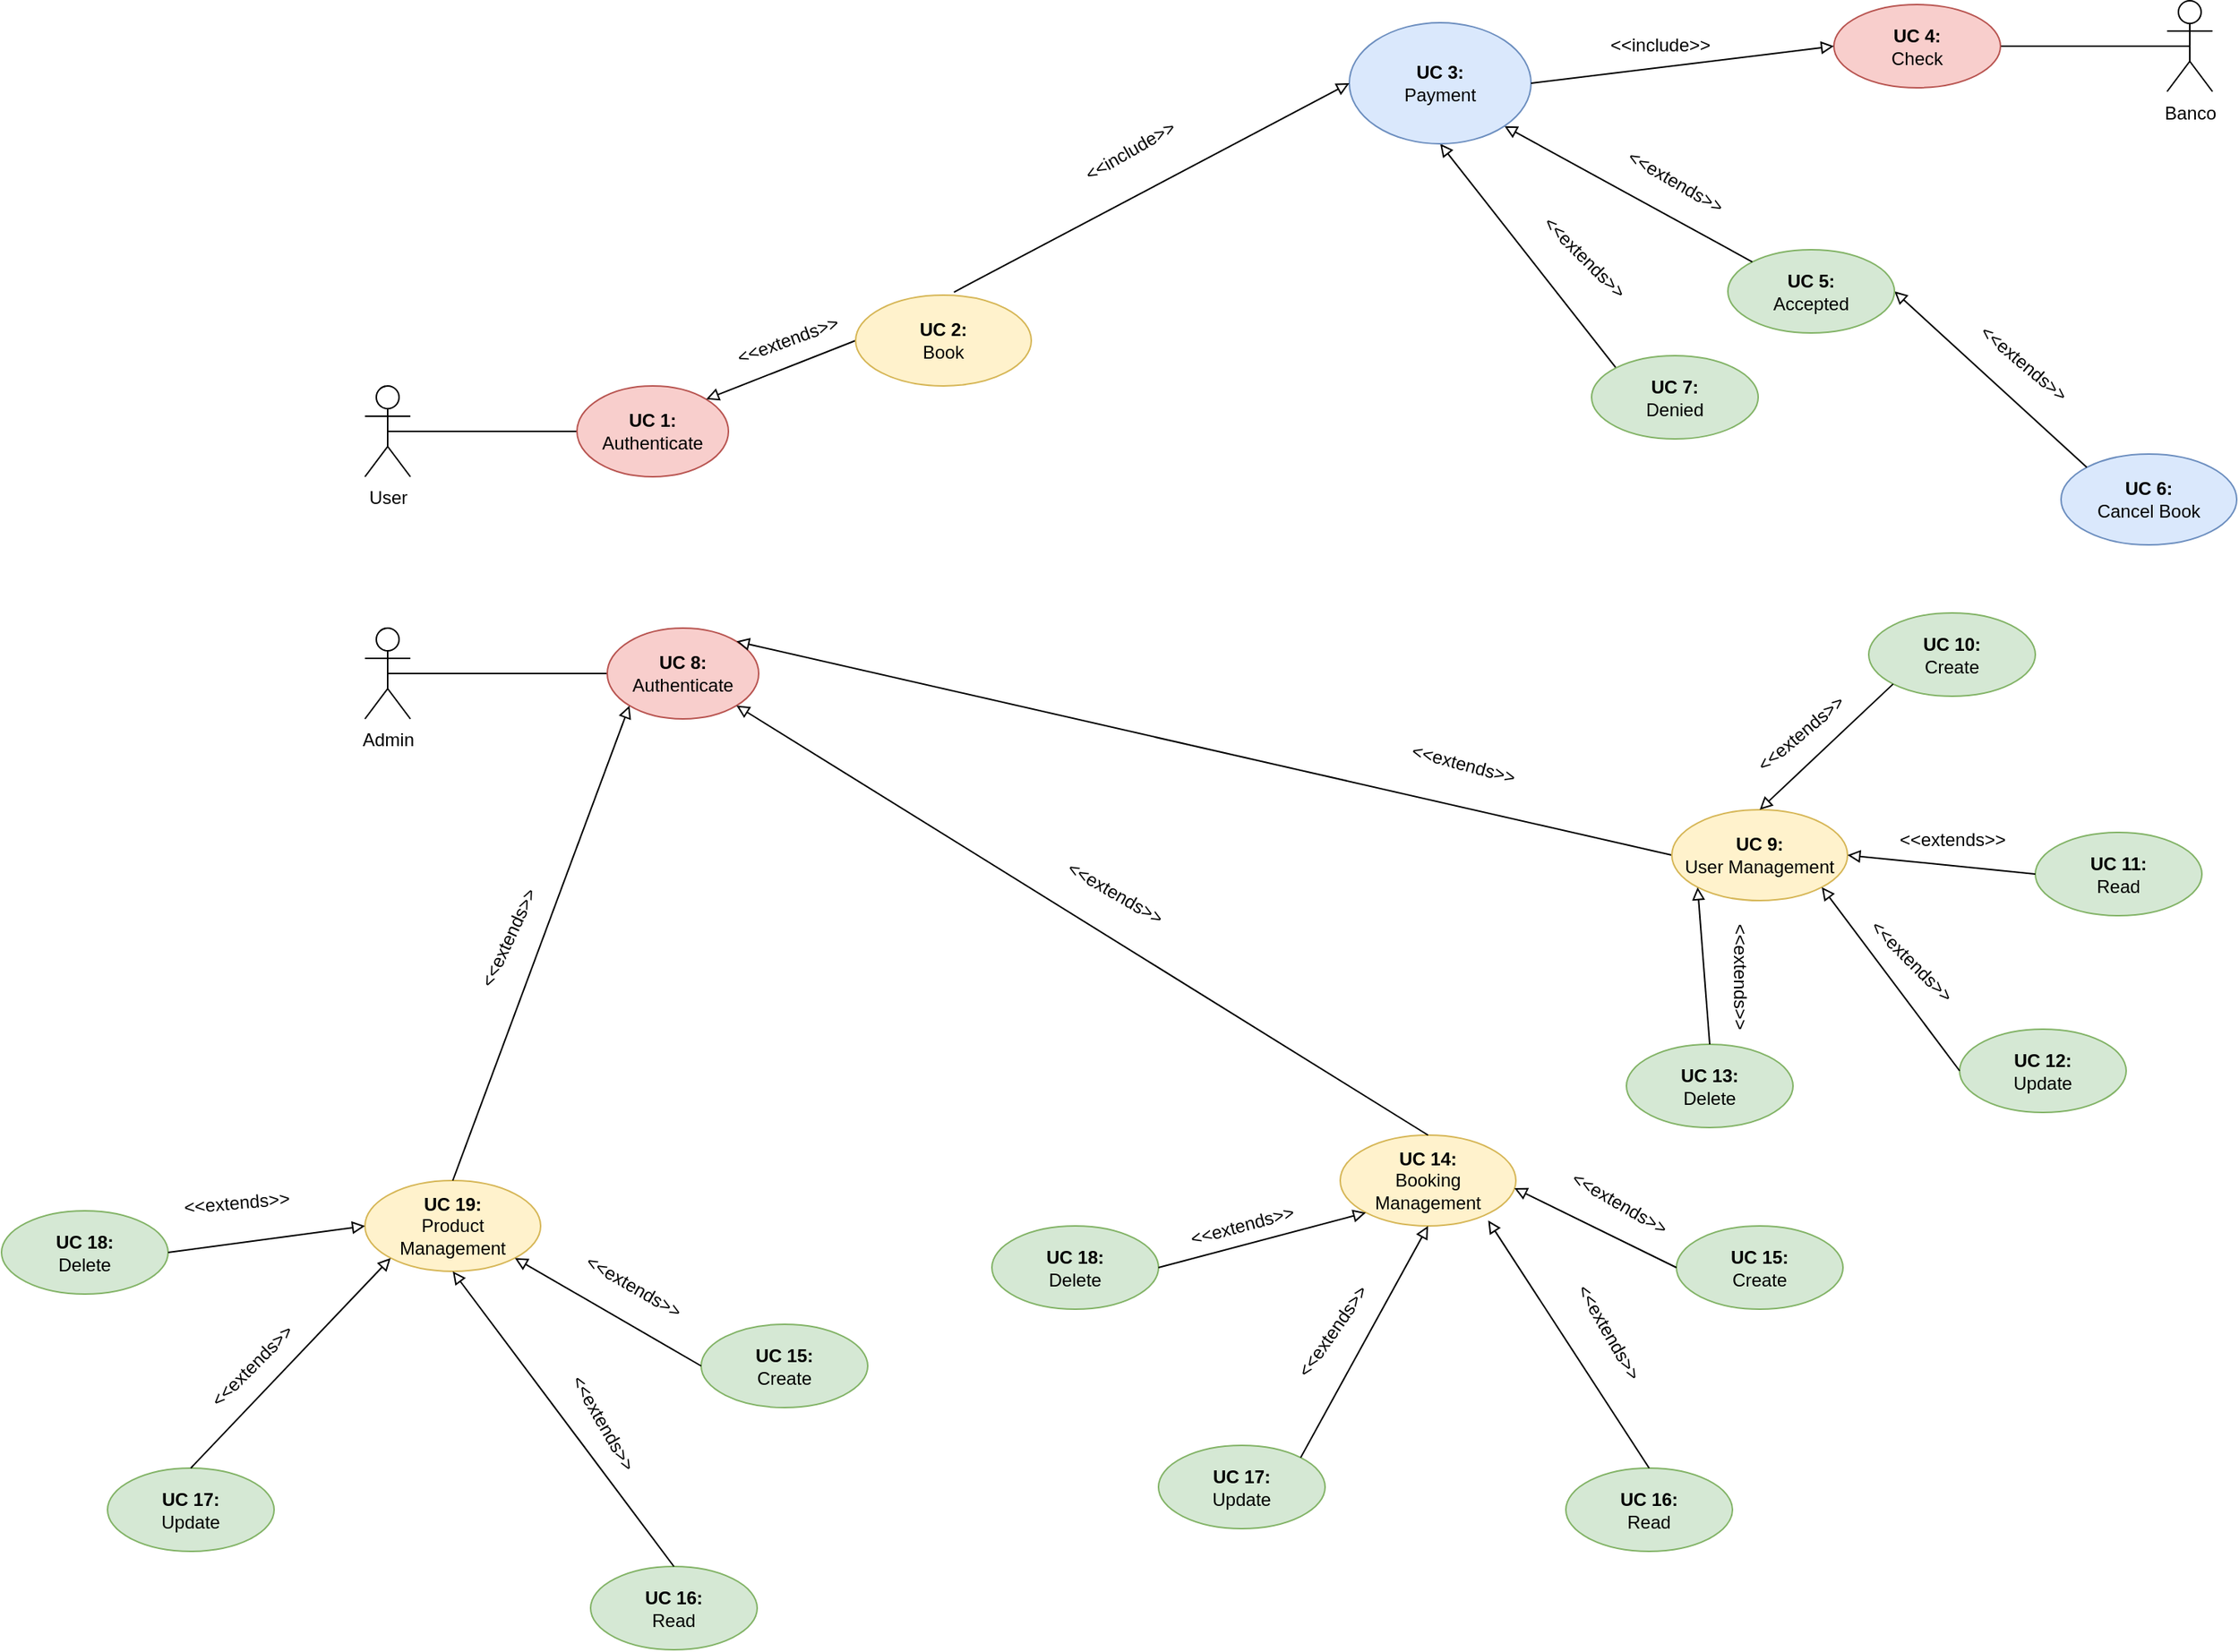 <mxfile version="24.0.1" type="device">
  <diagram name="Página-1" id="jz5gNubXt113_IH8z10D">
    <mxGraphModel dx="3033" dy="2349" grid="1" gridSize="10" guides="1" tooltips="1" connect="1" arrows="1" fold="1" page="1" pageScale="1" pageWidth="827" pageHeight="1169" math="0" shadow="0">
      <root>
        <mxCell id="0" />
        <mxCell id="1" parent="0" />
        <mxCell id="4EMU74MTj3nFoCHXgDLq-9" style="edgeStyle=orthogonalEdgeStyle;rounded=0;orthogonalLoop=1;jettySize=auto;html=1;exitX=0.5;exitY=0.5;exitDx=0;exitDy=0;exitPerimeter=0;endArrow=none;endFill=0;" edge="1" parent="1" source="4EMU74MTj3nFoCHXgDLq-1" target="4EMU74MTj3nFoCHXgDLq-8">
          <mxGeometry relative="1" as="geometry" />
        </mxCell>
        <mxCell id="4EMU74MTj3nFoCHXgDLq-1" value="User" style="shape=umlActor;verticalLabelPosition=bottom;verticalAlign=top;html=1;outlineConnect=0;" vertex="1" parent="1">
          <mxGeometry x="90" y="140" width="30" height="60" as="geometry" />
        </mxCell>
        <mxCell id="4EMU74MTj3nFoCHXgDLq-10" style="edgeStyle=orthogonalEdgeStyle;rounded=0;orthogonalLoop=1;jettySize=auto;html=1;exitX=0.5;exitY=0.5;exitDx=0;exitDy=0;exitPerimeter=0;entryX=0;entryY=0.5;entryDx=0;entryDy=0;endArrow=none;endFill=0;" edge="1" parent="1" source="4EMU74MTj3nFoCHXgDLq-4" target="4EMU74MTj3nFoCHXgDLq-11">
          <mxGeometry relative="1" as="geometry">
            <mxPoint x="240" y="330" as="targetPoint" />
          </mxGeometry>
        </mxCell>
        <mxCell id="4EMU74MTj3nFoCHXgDLq-4" value="Admin" style="shape=umlActor;verticalLabelPosition=bottom;verticalAlign=top;html=1;outlineConnect=0;" vertex="1" parent="1">
          <mxGeometry x="90" y="300" width="30" height="60" as="geometry" />
        </mxCell>
        <mxCell id="4EMU74MTj3nFoCHXgDLq-8" value="&lt;b&gt;UC 1:&lt;/b&gt;&lt;br&gt;Authenticate" style="ellipse;whiteSpace=wrap;html=1;fillColor=#f8cecc;strokeColor=#b85450;" vertex="1" parent="1">
          <mxGeometry x="230" y="140" width="100" height="60" as="geometry" />
        </mxCell>
        <mxCell id="4EMU74MTj3nFoCHXgDLq-11" value="&lt;b&gt;UC 8:&lt;/b&gt;&lt;br&gt;Authenticate" style="ellipse;whiteSpace=wrap;html=1;fillColor=#f8cecc;strokeColor=#b85450;" vertex="1" parent="1">
          <mxGeometry x="250" y="300" width="100" height="60" as="geometry" />
        </mxCell>
        <mxCell id="4EMU74MTj3nFoCHXgDLq-13" value="" style="endArrow=block;html=1;rounded=0;entryX=1;entryY=0;entryDx=0;entryDy=0;endFill=0;exitX=0;exitY=0.5;exitDx=0;exitDy=0;" edge="1" parent="1" source="4EMU74MTj3nFoCHXgDLq-15" target="4EMU74MTj3nFoCHXgDLq-8">
          <mxGeometry width="50" height="50" relative="1" as="geometry">
            <mxPoint x="400" y="120" as="sourcePoint" />
            <mxPoint x="610" y="60" as="targetPoint" />
          </mxGeometry>
        </mxCell>
        <mxCell id="4EMU74MTj3nFoCHXgDLq-14" value="&amp;lt;&amp;lt;extends&amp;gt;&amp;gt;" style="text;html=1;align=center;verticalAlign=middle;resizable=0;points=[];autosize=1;strokeColor=none;fillColor=none;rotation=-20;" vertex="1" parent="1">
          <mxGeometry x="324" y="95" width="90" height="30" as="geometry" />
        </mxCell>
        <mxCell id="4EMU74MTj3nFoCHXgDLq-15" value="&lt;b&gt;UC 2:&lt;/b&gt;&lt;br&gt;Book" style="ellipse;whiteSpace=wrap;html=1;fillColor=#fff2cc;strokeColor=#d6b656;" vertex="1" parent="1">
          <mxGeometry x="414" y="80" width="116" height="60" as="geometry" />
        </mxCell>
        <mxCell id="4EMU74MTj3nFoCHXgDLq-20" value="&lt;b&gt;UC 6:&lt;/b&gt;&lt;br&gt;Cancel Book" style="ellipse;whiteSpace=wrap;html=1;fillColor=#dae8fc;strokeColor=#6c8ebf;" vertex="1" parent="1">
          <mxGeometry x="1210" y="185" width="116" height="60" as="geometry" />
        </mxCell>
        <mxCell id="4EMU74MTj3nFoCHXgDLq-21" value="" style="endArrow=block;html=1;rounded=0;entryX=1;entryY=0.5;entryDx=0;entryDy=0;endFill=0;exitX=0;exitY=0;exitDx=0;exitDy=0;" edge="1" parent="1" source="4EMU74MTj3nFoCHXgDLq-20" target="4EMU74MTj3nFoCHXgDLq-23">
          <mxGeometry width="50" height="50" relative="1" as="geometry">
            <mxPoint x="949" y="161" as="sourcePoint" />
            <mxPoint x="769.012" y="131.213" as="targetPoint" />
          </mxGeometry>
        </mxCell>
        <mxCell id="4EMU74MTj3nFoCHXgDLq-23" value="&lt;b&gt;UC 5:&lt;/b&gt;&lt;br&gt;Accepted" style="ellipse;whiteSpace=wrap;html=1;fillColor=#d5e8d4;strokeColor=#82b366;" vertex="1" parent="1">
          <mxGeometry x="990" y="50" width="110" height="55" as="geometry" />
        </mxCell>
        <mxCell id="4EMU74MTj3nFoCHXgDLq-24" value="" style="endArrow=block;html=1;rounded=0;endFill=0;exitX=0;exitY=0;exitDx=0;exitDy=0;entryX=1;entryY=1;entryDx=0;entryDy=0;" edge="1" parent="1" source="4EMU74MTj3nFoCHXgDLq-23" target="4EMU74MTj3nFoCHXgDLq-58">
          <mxGeometry width="50" height="50" relative="1" as="geometry">
            <mxPoint x="640" y="80" as="sourcePoint" />
            <mxPoint x="590" y="90" as="targetPoint" />
          </mxGeometry>
        </mxCell>
        <mxCell id="4EMU74MTj3nFoCHXgDLq-25" value="" style="endArrow=block;html=1;rounded=0;entryX=0.5;entryY=1;entryDx=0;entryDy=0;endFill=0;exitX=0;exitY=0;exitDx=0;exitDy=0;" edge="1" parent="1" source="4EMU74MTj3nFoCHXgDLq-26" target="4EMU74MTj3nFoCHXgDLq-58">
          <mxGeometry width="50" height="50" relative="1" as="geometry">
            <mxPoint x="640" y="160" as="sourcePoint" />
            <mxPoint x="611" y="239" as="targetPoint" />
          </mxGeometry>
        </mxCell>
        <mxCell id="4EMU74MTj3nFoCHXgDLq-26" value="&lt;b&gt;UC 7:&lt;/b&gt;&lt;br&gt;Denied" style="ellipse;whiteSpace=wrap;html=1;fillColor=#d5e8d4;strokeColor=#82b366;" vertex="1" parent="1">
          <mxGeometry x="900" y="120" width="110" height="55" as="geometry" />
        </mxCell>
        <mxCell id="4EMU74MTj3nFoCHXgDLq-29" value="&amp;lt;&amp;lt;extends&amp;gt;&amp;gt;" style="text;html=1;align=center;verticalAlign=middle;resizable=0;points=[];autosize=1;strokeColor=none;fillColor=none;rotation=45;" vertex="1" parent="1">
          <mxGeometry x="850" y="40" width="90" height="30" as="geometry" />
        </mxCell>
        <mxCell id="4EMU74MTj3nFoCHXgDLq-32" value="&amp;lt;&amp;lt;extends&amp;gt;&amp;gt;" style="text;html=1;align=center;verticalAlign=middle;resizable=0;points=[];autosize=1;strokeColor=none;fillColor=none;rotation=30;" vertex="1" parent="1">
          <mxGeometry x="910" y="-10" width="90" height="30" as="geometry" />
        </mxCell>
        <mxCell id="4EMU74MTj3nFoCHXgDLq-33" value="" style="endArrow=block;html=1;rounded=0;entryX=1;entryY=0;entryDx=0;entryDy=0;exitX=0;exitY=0.5;exitDx=0;exitDy=0;endFill=0;" edge="1" parent="1" source="4EMU74MTj3nFoCHXgDLq-34" target="4EMU74MTj3nFoCHXgDLq-11">
          <mxGeometry width="50" height="50" relative="1" as="geometry">
            <mxPoint x="440" y="330" as="sourcePoint" />
            <mxPoint x="440" y="380" as="targetPoint" />
          </mxGeometry>
        </mxCell>
        <mxCell id="4EMU74MTj3nFoCHXgDLq-34" value="&lt;b&gt;UC 9:&lt;/b&gt;&lt;br&gt;User Management" style="ellipse;whiteSpace=wrap;html=1;fillColor=#fff2cc;strokeColor=#d6b656;" vertex="1" parent="1">
          <mxGeometry x="953" y="420" width="116" height="60" as="geometry" />
        </mxCell>
        <mxCell id="4EMU74MTj3nFoCHXgDLq-35" value="&lt;b&gt;UC 14:&lt;/b&gt;&lt;br&gt;Booking Management" style="ellipse;whiteSpace=wrap;html=1;fillColor=#fff2cc;strokeColor=#d6b656;" vertex="1" parent="1">
          <mxGeometry x="734" y="635" width="116" height="60" as="geometry" />
        </mxCell>
        <mxCell id="4EMU74MTj3nFoCHXgDLq-36" value="" style="endArrow=block;html=1;rounded=0;entryX=1;entryY=1;entryDx=0;entryDy=0;exitX=0.5;exitY=0;exitDx=0;exitDy=0;endFill=0;" edge="1" parent="1" source="4EMU74MTj3nFoCHXgDLq-35" target="4EMU74MTj3nFoCHXgDLq-11">
          <mxGeometry width="50" height="50" relative="1" as="geometry">
            <mxPoint x="415" y="410" as="sourcePoint" />
            <mxPoint x="330" y="449" as="targetPoint" />
          </mxGeometry>
        </mxCell>
        <mxCell id="4EMU74MTj3nFoCHXgDLq-37" value="&lt;div&gt;&lt;b&gt;UC 11:&lt;/b&gt;&lt;/div&gt;&lt;div&gt;Read&lt;br&gt;&lt;/div&gt;" style="ellipse;whiteSpace=wrap;html=1;fillColor=#d5e8d4;strokeColor=#82b366;" vertex="1" parent="1">
          <mxGeometry x="1193" y="435" width="110" height="55" as="geometry" />
        </mxCell>
        <mxCell id="4EMU74MTj3nFoCHXgDLq-38" value="&lt;b&gt;UC 10:&lt;/b&gt;&lt;br&gt;Create" style="ellipse;whiteSpace=wrap;html=1;fillColor=#d5e8d4;strokeColor=#82b366;" vertex="1" parent="1">
          <mxGeometry x="1083" y="290" width="110" height="55" as="geometry" />
        </mxCell>
        <mxCell id="4EMU74MTj3nFoCHXgDLq-39" value="&lt;div&gt;&lt;b&gt;UC 12:&lt;/b&gt;&lt;/div&gt;&lt;div&gt;Update&lt;br&gt;&lt;/div&gt;" style="ellipse;whiteSpace=wrap;html=1;fillColor=#d5e8d4;strokeColor=#82b366;" vertex="1" parent="1">
          <mxGeometry x="1143" y="565" width="110" height="55" as="geometry" />
        </mxCell>
        <mxCell id="4EMU74MTj3nFoCHXgDLq-40" value="&lt;div&gt;&lt;b&gt;UC 13:&lt;/b&gt;&lt;/div&gt;&lt;div&gt;Delete&lt;br&gt;&lt;/div&gt;" style="ellipse;whiteSpace=wrap;html=1;fillColor=#d5e8d4;strokeColor=#82b366;" vertex="1" parent="1">
          <mxGeometry x="923" y="575" width="110" height="55" as="geometry" />
        </mxCell>
        <mxCell id="4EMU74MTj3nFoCHXgDLq-41" value="&lt;div&gt;&lt;b&gt;UC 18:&lt;/b&gt;&lt;/div&gt;&lt;div&gt;Delete&lt;br&gt;&lt;/div&gt;" style="ellipse;whiteSpace=wrap;html=1;fillColor=#d5e8d4;strokeColor=#82b366;" vertex="1" parent="1">
          <mxGeometry x="504" y="695" width="110" height="55" as="geometry" />
        </mxCell>
        <mxCell id="4EMU74MTj3nFoCHXgDLq-42" value="&lt;div&gt;&lt;b&gt;UC 17:&lt;/b&gt;&lt;/div&gt;&lt;div&gt;Update&lt;br&gt;&lt;/div&gt;" style="ellipse;whiteSpace=wrap;html=1;fillColor=#d5e8d4;strokeColor=#82b366;" vertex="1" parent="1">
          <mxGeometry x="614" y="840" width="110" height="55" as="geometry" />
        </mxCell>
        <mxCell id="4EMU74MTj3nFoCHXgDLq-43" value="&lt;div&gt;&lt;b&gt;UC 16:&lt;/b&gt;&lt;/div&gt;&lt;div&gt;Read&lt;br&gt;&lt;/div&gt;" style="ellipse;whiteSpace=wrap;html=1;fillColor=#d5e8d4;strokeColor=#82b366;" vertex="1" parent="1">
          <mxGeometry x="883" y="855" width="110" height="55" as="geometry" />
        </mxCell>
        <mxCell id="4EMU74MTj3nFoCHXgDLq-44" value="&lt;b&gt;UC 15:&lt;/b&gt;&lt;br&gt;Create" style="ellipse;whiteSpace=wrap;html=1;fillColor=#d5e8d4;strokeColor=#82b366;" vertex="1" parent="1">
          <mxGeometry x="956" y="695" width="110" height="55" as="geometry" />
        </mxCell>
        <mxCell id="4EMU74MTj3nFoCHXgDLq-45" value="" style="endArrow=block;html=1;rounded=0;entryX=0.5;entryY=0;entryDx=0;entryDy=0;endFill=0;exitX=0;exitY=1;exitDx=0;exitDy=0;" edge="1" parent="1" source="4EMU74MTj3nFoCHXgDLq-38" target="4EMU74MTj3nFoCHXgDLq-34">
          <mxGeometry width="50" height="50" relative="1" as="geometry">
            <mxPoint x="1021.5" y="386" as="sourcePoint" />
            <mxPoint x="914.5" y="255" as="targetPoint" />
          </mxGeometry>
        </mxCell>
        <mxCell id="4EMU74MTj3nFoCHXgDLq-46" value="&amp;lt;&amp;lt;extends&amp;gt;&amp;gt;" style="text;html=1;align=center;verticalAlign=middle;resizable=0;points=[];autosize=1;strokeColor=none;fillColor=none;rotation=-40;" vertex="1" parent="1">
          <mxGeometry x="993" y="355" width="90" height="30" as="geometry" />
        </mxCell>
        <mxCell id="4EMU74MTj3nFoCHXgDLq-47" value="&amp;lt;&amp;lt;extends&amp;gt;&amp;gt;" style="text;html=1;align=center;verticalAlign=middle;resizable=0;points=[];autosize=1;strokeColor=none;fillColor=none;rotation=15;" vertex="1" parent="1">
          <mxGeometry x="770" y="375" width="90" height="30" as="geometry" />
        </mxCell>
        <mxCell id="4EMU74MTj3nFoCHXgDLq-48" value="&amp;lt;&amp;lt;extends&amp;gt;&amp;gt;" style="text;html=1;align=center;verticalAlign=middle;resizable=0;points=[];autosize=1;strokeColor=none;fillColor=none;rotation=30;" vertex="1" parent="1">
          <mxGeometry x="540" y="460" width="90" height="30" as="geometry" />
        </mxCell>
        <mxCell id="4EMU74MTj3nFoCHXgDLq-50" value="" style="endArrow=block;html=1;rounded=0;entryX=1;entryY=0.5;entryDx=0;entryDy=0;endFill=0;exitX=0;exitY=0.5;exitDx=0;exitDy=0;" edge="1" parent="1" source="4EMU74MTj3nFoCHXgDLq-37" target="4EMU74MTj3nFoCHXgDLq-34">
          <mxGeometry width="50" height="50" relative="1" as="geometry">
            <mxPoint x="1201" y="397" as="sourcePoint" />
            <mxPoint x="1113" y="480" as="targetPoint" />
          </mxGeometry>
        </mxCell>
        <mxCell id="4EMU74MTj3nFoCHXgDLq-51" value="" style="endArrow=block;html=1;rounded=0;entryX=1;entryY=1;entryDx=0;entryDy=0;endFill=0;exitX=0;exitY=0.5;exitDx=0;exitDy=0;" edge="1" parent="1" source="4EMU74MTj3nFoCHXgDLq-39" target="4EMU74MTj3nFoCHXgDLq-34">
          <mxGeometry width="50" height="50" relative="1" as="geometry">
            <mxPoint x="1131" y="490" as="sourcePoint" />
            <mxPoint x="1043" y="573" as="targetPoint" />
          </mxGeometry>
        </mxCell>
        <mxCell id="4EMU74MTj3nFoCHXgDLq-56" style="edgeStyle=orthogonalEdgeStyle;rounded=0;orthogonalLoop=1;jettySize=auto;html=1;exitX=0.5;exitY=0.5;exitDx=0;exitDy=0;exitPerimeter=0;entryX=1;entryY=0.5;entryDx=0;entryDy=0;endArrow=none;endFill=0;" edge="1" parent="1" source="4EMU74MTj3nFoCHXgDLq-52" target="4EMU74MTj3nFoCHXgDLq-55">
          <mxGeometry relative="1" as="geometry" />
        </mxCell>
        <mxCell id="4EMU74MTj3nFoCHXgDLq-52" value="Banco" style="shape=umlActor;verticalLabelPosition=bottom;verticalAlign=top;html=1;outlineConnect=0;" vertex="1" parent="1">
          <mxGeometry x="1280" y="-114.5" width="30" height="60" as="geometry" />
        </mxCell>
        <mxCell id="4EMU74MTj3nFoCHXgDLq-53" value="&amp;lt;&amp;lt;extends&amp;gt;&amp;gt;" style="text;html=1;align=center;verticalAlign=middle;resizable=0;points=[];autosize=1;strokeColor=none;fillColor=none;rotation=0;" vertex="1" parent="1">
          <mxGeometry x="1093" y="425" width="90" height="30" as="geometry" />
        </mxCell>
        <mxCell id="4EMU74MTj3nFoCHXgDLq-54" value="&amp;lt;&amp;lt;extends&amp;gt;&amp;gt;" style="text;html=1;align=center;verticalAlign=middle;resizable=0;points=[];autosize=1;strokeColor=none;fillColor=none;rotation=45;" vertex="1" parent="1">
          <mxGeometry x="1066" y="505" width="90" height="30" as="geometry" />
        </mxCell>
        <mxCell id="4EMU74MTj3nFoCHXgDLq-55" value="&lt;b&gt;UC 4:&lt;/b&gt;&lt;br&gt;Check" style="ellipse;whiteSpace=wrap;html=1;fillColor=#f8cecc;strokeColor=#b85450;" vertex="1" parent="1">
          <mxGeometry x="1060" y="-112" width="110" height="55" as="geometry" />
        </mxCell>
        <mxCell id="4EMU74MTj3nFoCHXgDLq-58" value="&lt;b&gt;UC 3:&lt;/b&gt;&lt;br&gt;Payment" style="ellipse;whiteSpace=wrap;html=1;fillColor=#dae8fc;strokeColor=#6c8ebf;" vertex="1" parent="1">
          <mxGeometry x="740" y="-100" width="120" height="80" as="geometry" />
        </mxCell>
        <mxCell id="4EMU74MTj3nFoCHXgDLq-61" value="&amp;lt;&amp;lt;include&amp;gt;&amp;gt;" style="text;html=1;align=center;verticalAlign=middle;resizable=0;points=[];autosize=1;strokeColor=none;fillColor=none;rotation=-30;" vertex="1" parent="1">
          <mxGeometry x="550" y="-30" width="90" height="30" as="geometry" />
        </mxCell>
        <mxCell id="4EMU74MTj3nFoCHXgDLq-62" value="" style="endArrow=block;html=1;rounded=0;exitX=0.56;exitY=-0.033;exitDx=0;exitDy=0;exitPerimeter=0;entryX=0;entryY=0.5;entryDx=0;entryDy=0;endFill=0;" edge="1" parent="1" source="4EMU74MTj3nFoCHXgDLq-15" target="4EMU74MTj3nFoCHXgDLq-58">
          <mxGeometry width="50" height="50" relative="1" as="geometry">
            <mxPoint x="480" y="50" as="sourcePoint" />
            <mxPoint x="530" as="targetPoint" />
          </mxGeometry>
        </mxCell>
        <mxCell id="4EMU74MTj3nFoCHXgDLq-64" value="" style="endArrow=block;html=1;rounded=0;exitX=1;exitY=0.5;exitDx=0;exitDy=0;entryX=0;entryY=0.5;entryDx=0;entryDy=0;endFill=0;" edge="1" parent="1" source="4EMU74MTj3nFoCHXgDLq-58" target="4EMU74MTj3nFoCHXgDLq-55">
          <mxGeometry width="50" height="50" relative="1" as="geometry">
            <mxPoint x="880" y="-57" as="sourcePoint" />
            <mxPoint x="1141" y="-195" as="targetPoint" />
          </mxGeometry>
        </mxCell>
        <mxCell id="4EMU74MTj3nFoCHXgDLq-65" value="&amp;lt;&amp;lt;include&amp;gt;&amp;gt;" style="text;html=1;align=center;verticalAlign=middle;resizable=0;points=[];autosize=1;strokeColor=none;fillColor=none;rotation=0;" vertex="1" parent="1">
          <mxGeometry x="900" y="-100" width="90" height="30" as="geometry" />
        </mxCell>
        <mxCell id="4EMU74MTj3nFoCHXgDLq-66" value="&amp;lt;&amp;lt;extends&amp;gt;&amp;gt;" style="text;html=1;align=center;verticalAlign=middle;resizable=0;points=[];autosize=1;strokeColor=none;fillColor=none;rotation=40;" vertex="1" parent="1">
          <mxGeometry x="1140" y="110" width="90" height="30" as="geometry" />
        </mxCell>
        <mxCell id="4EMU74MTj3nFoCHXgDLq-67" value="" style="endArrow=block;html=1;rounded=0;entryX=0;entryY=1;entryDx=0;entryDy=0;endFill=0;exitX=0.5;exitY=0;exitDx=0;exitDy=0;" edge="1" parent="1" source="4EMU74MTj3nFoCHXgDLq-40" target="4EMU74MTj3nFoCHXgDLq-34">
          <mxGeometry width="50" height="50" relative="1" as="geometry">
            <mxPoint x="923" y="630" as="sourcePoint" />
            <mxPoint x="832" y="508" as="targetPoint" />
          </mxGeometry>
        </mxCell>
        <mxCell id="4EMU74MTj3nFoCHXgDLq-68" value="&amp;lt;&amp;lt;extends&amp;gt;&amp;gt;" style="text;html=1;align=center;verticalAlign=middle;resizable=0;points=[];autosize=1;strokeColor=none;fillColor=none;rotation=90;" vertex="1" parent="1">
          <mxGeometry x="953" y="515" width="90" height="30" as="geometry" />
        </mxCell>
        <mxCell id="4EMU74MTj3nFoCHXgDLq-69" value="" style="endArrow=block;html=1;rounded=0;entryX=1;entryY=0.5;entryDx=0;entryDy=0;endFill=0;exitX=0;exitY=0.5;exitDx=0;exitDy=0;" edge="1" parent="1" source="4EMU74MTj3nFoCHXgDLq-44">
          <mxGeometry width="50" height="50" relative="1" as="geometry">
            <mxPoint x="942" y="719" as="sourcePoint" />
            <mxPoint x="849.0" y="670" as="targetPoint" />
          </mxGeometry>
        </mxCell>
        <mxCell id="4EMU74MTj3nFoCHXgDLq-70" value="" style="endArrow=block;html=1;rounded=0;entryX=1;entryY=1;entryDx=0;entryDy=0;endFill=0;exitX=0.5;exitY=0;exitDx=0;exitDy=0;" edge="1" parent="1" source="4EMU74MTj3nFoCHXgDLq-43">
          <mxGeometry width="50" height="50" relative="1" as="geometry">
            <mxPoint x="891" y="869" as="sourcePoint" />
            <mxPoint x="831.706" y="691.371" as="targetPoint" />
          </mxGeometry>
        </mxCell>
        <mxCell id="4EMU74MTj3nFoCHXgDLq-71" value="" style="endArrow=block;html=1;rounded=0;entryX=0.5;entryY=1;entryDx=0;entryDy=0;endFill=0;exitX=1;exitY=0;exitDx=0;exitDy=0;" edge="1" parent="1" source="4EMU74MTj3nFoCHXgDLq-42" target="4EMU74MTj3nFoCHXgDLq-35">
          <mxGeometry width="50" height="50" relative="1" as="geometry">
            <mxPoint x="742" y="849" as="sourcePoint" />
            <mxPoint x="734" y="745" as="targetPoint" />
          </mxGeometry>
        </mxCell>
        <mxCell id="4EMU74MTj3nFoCHXgDLq-72" value="" style="endArrow=block;html=1;rounded=0;entryX=0;entryY=1;entryDx=0;entryDy=0;endFill=0;exitX=1;exitY=0.5;exitDx=0;exitDy=0;" edge="1" parent="1" source="4EMU74MTj3nFoCHXgDLq-41" target="4EMU74MTj3nFoCHXgDLq-35">
          <mxGeometry width="50" height="50" relative="1" as="geometry">
            <mxPoint x="614" y="664" as="sourcePoint" />
            <mxPoint x="606" y="560" as="targetPoint" />
          </mxGeometry>
        </mxCell>
        <mxCell id="4EMU74MTj3nFoCHXgDLq-73" value="&amp;lt;&amp;lt;extends&amp;gt;&amp;gt;" style="text;html=1;align=center;verticalAlign=middle;resizable=0;points=[];autosize=1;strokeColor=none;fillColor=none;rotation=30;" vertex="1" parent="1">
          <mxGeometry x="873" y="665" width="90" height="30" as="geometry" />
        </mxCell>
        <mxCell id="4EMU74MTj3nFoCHXgDLq-74" value="&amp;lt;&amp;lt;extends&amp;gt;&amp;gt;" style="text;html=1;align=center;verticalAlign=middle;resizable=0;points=[];autosize=1;strokeColor=none;fillColor=none;rotation=60;" vertex="1" parent="1">
          <mxGeometry x="866" y="750" width="90" height="30" as="geometry" />
        </mxCell>
        <mxCell id="4EMU74MTj3nFoCHXgDLq-75" value="&amp;lt;&amp;lt;extends&amp;gt;&amp;gt;" style="text;html=1;align=center;verticalAlign=middle;resizable=0;points=[];autosize=1;strokeColor=none;fillColor=none;rotation=-55;" vertex="1" parent="1">
          <mxGeometry x="684" y="750" width="90" height="30" as="geometry" />
        </mxCell>
        <mxCell id="4EMU74MTj3nFoCHXgDLq-76" value="&amp;lt;&amp;lt;extends&amp;gt;&amp;gt;" style="text;html=1;align=center;verticalAlign=middle;resizable=0;points=[];autosize=1;strokeColor=none;fillColor=none;rotation=-15;" vertex="1" parent="1">
          <mxGeometry x="624" y="680" width="90" height="30" as="geometry" />
        </mxCell>
        <mxCell id="4EMU74MTj3nFoCHXgDLq-77" value="&lt;b&gt;UC 19:&lt;/b&gt;&lt;br&gt;Product Management" style="ellipse;whiteSpace=wrap;html=1;fillColor=#fff2cc;strokeColor=#d6b656;" vertex="1" parent="1">
          <mxGeometry x="90" y="665" width="116" height="60" as="geometry" />
        </mxCell>
        <mxCell id="4EMU74MTj3nFoCHXgDLq-78" value="" style="endArrow=block;html=1;rounded=0;entryX=0;entryY=1;entryDx=0;entryDy=0;exitX=0.5;exitY=0;exitDx=0;exitDy=0;endFill=0;" edge="1" parent="1" source="4EMU74MTj3nFoCHXgDLq-77" target="4EMU74MTj3nFoCHXgDLq-11">
          <mxGeometry width="50" height="50" relative="1" as="geometry">
            <mxPoint x="528.5" y="680" as="sourcePoint" />
            <mxPoint x="71.5" y="396" as="targetPoint" />
          </mxGeometry>
        </mxCell>
        <mxCell id="4EMU74MTj3nFoCHXgDLq-79" value="&amp;lt;&amp;lt;extends&amp;gt;&amp;gt;" style="text;html=1;align=center;verticalAlign=middle;resizable=0;points=[];autosize=1;strokeColor=none;fillColor=none;rotation=-65;" vertex="1" parent="1">
          <mxGeometry x="140" y="490" width="90" height="30" as="geometry" />
        </mxCell>
        <mxCell id="4EMU74MTj3nFoCHXgDLq-80" value="&lt;div&gt;&lt;b&gt;UC 18:&lt;/b&gt;&lt;/div&gt;&lt;div&gt;Delete&lt;br&gt;&lt;/div&gt;" style="ellipse;whiteSpace=wrap;html=1;fillColor=#d5e8d4;strokeColor=#82b366;" vertex="1" parent="1">
          <mxGeometry x="-150" y="685" width="110" height="55" as="geometry" />
        </mxCell>
        <mxCell id="4EMU74MTj3nFoCHXgDLq-81" value="&lt;div&gt;&lt;b&gt;UC 17:&lt;/b&gt;&lt;/div&gt;&lt;div&gt;Update&lt;br&gt;&lt;/div&gt;" style="ellipse;whiteSpace=wrap;html=1;fillColor=#d5e8d4;strokeColor=#82b366;" vertex="1" parent="1">
          <mxGeometry x="-80" y="855" width="110" height="55" as="geometry" />
        </mxCell>
        <mxCell id="4EMU74MTj3nFoCHXgDLq-82" value="&lt;div&gt;&lt;b&gt;UC 16:&lt;/b&gt;&lt;/div&gt;&lt;div&gt;Read&lt;br&gt;&lt;/div&gt;" style="ellipse;whiteSpace=wrap;html=1;fillColor=#d5e8d4;strokeColor=#82b366;" vertex="1" parent="1">
          <mxGeometry x="239" y="920" width="110" height="55" as="geometry" />
        </mxCell>
        <mxCell id="4EMU74MTj3nFoCHXgDLq-83" value="&lt;b&gt;UC 15:&lt;/b&gt;&lt;br&gt;Create" style="ellipse;whiteSpace=wrap;html=1;fillColor=#d5e8d4;strokeColor=#82b366;" vertex="1" parent="1">
          <mxGeometry x="312" y="760" width="110" height="55" as="geometry" />
        </mxCell>
        <mxCell id="4EMU74MTj3nFoCHXgDLq-84" value="" style="endArrow=block;html=1;rounded=0;entryX=1;entryY=1;entryDx=0;entryDy=0;endFill=0;exitX=0;exitY=0.5;exitDx=0;exitDy=0;" edge="1" parent="1" source="4EMU74MTj3nFoCHXgDLq-83" target="4EMU74MTj3nFoCHXgDLq-77">
          <mxGeometry width="50" height="50" relative="1" as="geometry">
            <mxPoint x="309" y="770" as="sourcePoint" />
            <mxPoint x="202.0" y="717" as="targetPoint" />
          </mxGeometry>
        </mxCell>
        <mxCell id="4EMU74MTj3nFoCHXgDLq-85" value="" style="endArrow=block;html=1;rounded=0;entryX=0.5;entryY=1;entryDx=0;entryDy=0;endFill=0;exitX=0.5;exitY=0;exitDx=0;exitDy=0;" edge="1" parent="1" source="4EMU74MTj3nFoCHXgDLq-82" target="4EMU74MTj3nFoCHXgDLq-77">
          <mxGeometry width="50" height="50" relative="1" as="geometry">
            <mxPoint x="274" y="915" as="sourcePoint" />
            <mxPoint x="167.706" y="751.371" as="targetPoint" />
          </mxGeometry>
        </mxCell>
        <mxCell id="4EMU74MTj3nFoCHXgDLq-86" value="" style="endArrow=block;html=1;rounded=0;entryX=0;entryY=1;entryDx=0;entryDy=0;endFill=0;exitX=0.5;exitY=0;exitDx=0;exitDy=0;" edge="1" parent="1" source="4EMU74MTj3nFoCHXgDLq-81" target="4EMU74MTj3nFoCHXgDLq-77">
          <mxGeometry width="50" height="50" relative="1" as="geometry">
            <mxPoint x="44" y="908" as="sourcePoint" />
            <mxPoint x="128" y="755" as="targetPoint" />
          </mxGeometry>
        </mxCell>
        <mxCell id="4EMU74MTj3nFoCHXgDLq-87" value="" style="endArrow=block;html=1;rounded=0;entryX=0;entryY=0.5;entryDx=0;entryDy=0;endFill=0;exitX=1;exitY=0.5;exitDx=0;exitDy=0;" edge="1" parent="1" source="4EMU74MTj3nFoCHXgDLq-80" target="4EMU74MTj3nFoCHXgDLq-77">
          <mxGeometry width="50" height="50" relative="1" as="geometry">
            <mxPoint x="-50" y="783" as="sourcePoint" />
            <mxPoint x="87" y="746" as="targetPoint" />
          </mxGeometry>
        </mxCell>
        <mxCell id="4EMU74MTj3nFoCHXgDLq-88" value="&amp;lt;&amp;lt;extends&amp;gt;&amp;gt;" style="text;html=1;align=center;verticalAlign=middle;resizable=0;points=[];autosize=1;strokeColor=none;fillColor=none;rotation=30;" vertex="1" parent="1">
          <mxGeometry x="222" y="720" width="90" height="30" as="geometry" />
        </mxCell>
        <mxCell id="4EMU74MTj3nFoCHXgDLq-89" value="&amp;lt;&amp;lt;extends&amp;gt;&amp;gt;" style="text;html=1;align=center;verticalAlign=middle;resizable=0;points=[];autosize=1;strokeColor=none;fillColor=none;rotation=60;" vertex="1" parent="1">
          <mxGeometry x="202" y="810" width="90" height="30" as="geometry" />
        </mxCell>
        <mxCell id="4EMU74MTj3nFoCHXgDLq-90" value="&amp;lt;&amp;lt;extends&amp;gt;&amp;gt;" style="text;html=1;align=center;verticalAlign=middle;resizable=0;points=[];autosize=1;strokeColor=none;fillColor=none;rotation=-45;" vertex="1" parent="1">
          <mxGeometry x="-30" y="772.5" width="90" height="30" as="geometry" />
        </mxCell>
        <mxCell id="4EMU74MTj3nFoCHXgDLq-91" value="&amp;lt;&amp;lt;extends&amp;gt;&amp;gt;" style="text;html=1;align=center;verticalAlign=middle;resizable=0;points=[];autosize=1;strokeColor=none;fillColor=none;rotation=-5;" vertex="1" parent="1">
          <mxGeometry x="-40" y="665" width="90" height="30" as="geometry" />
        </mxCell>
      </root>
    </mxGraphModel>
  </diagram>
</mxfile>

